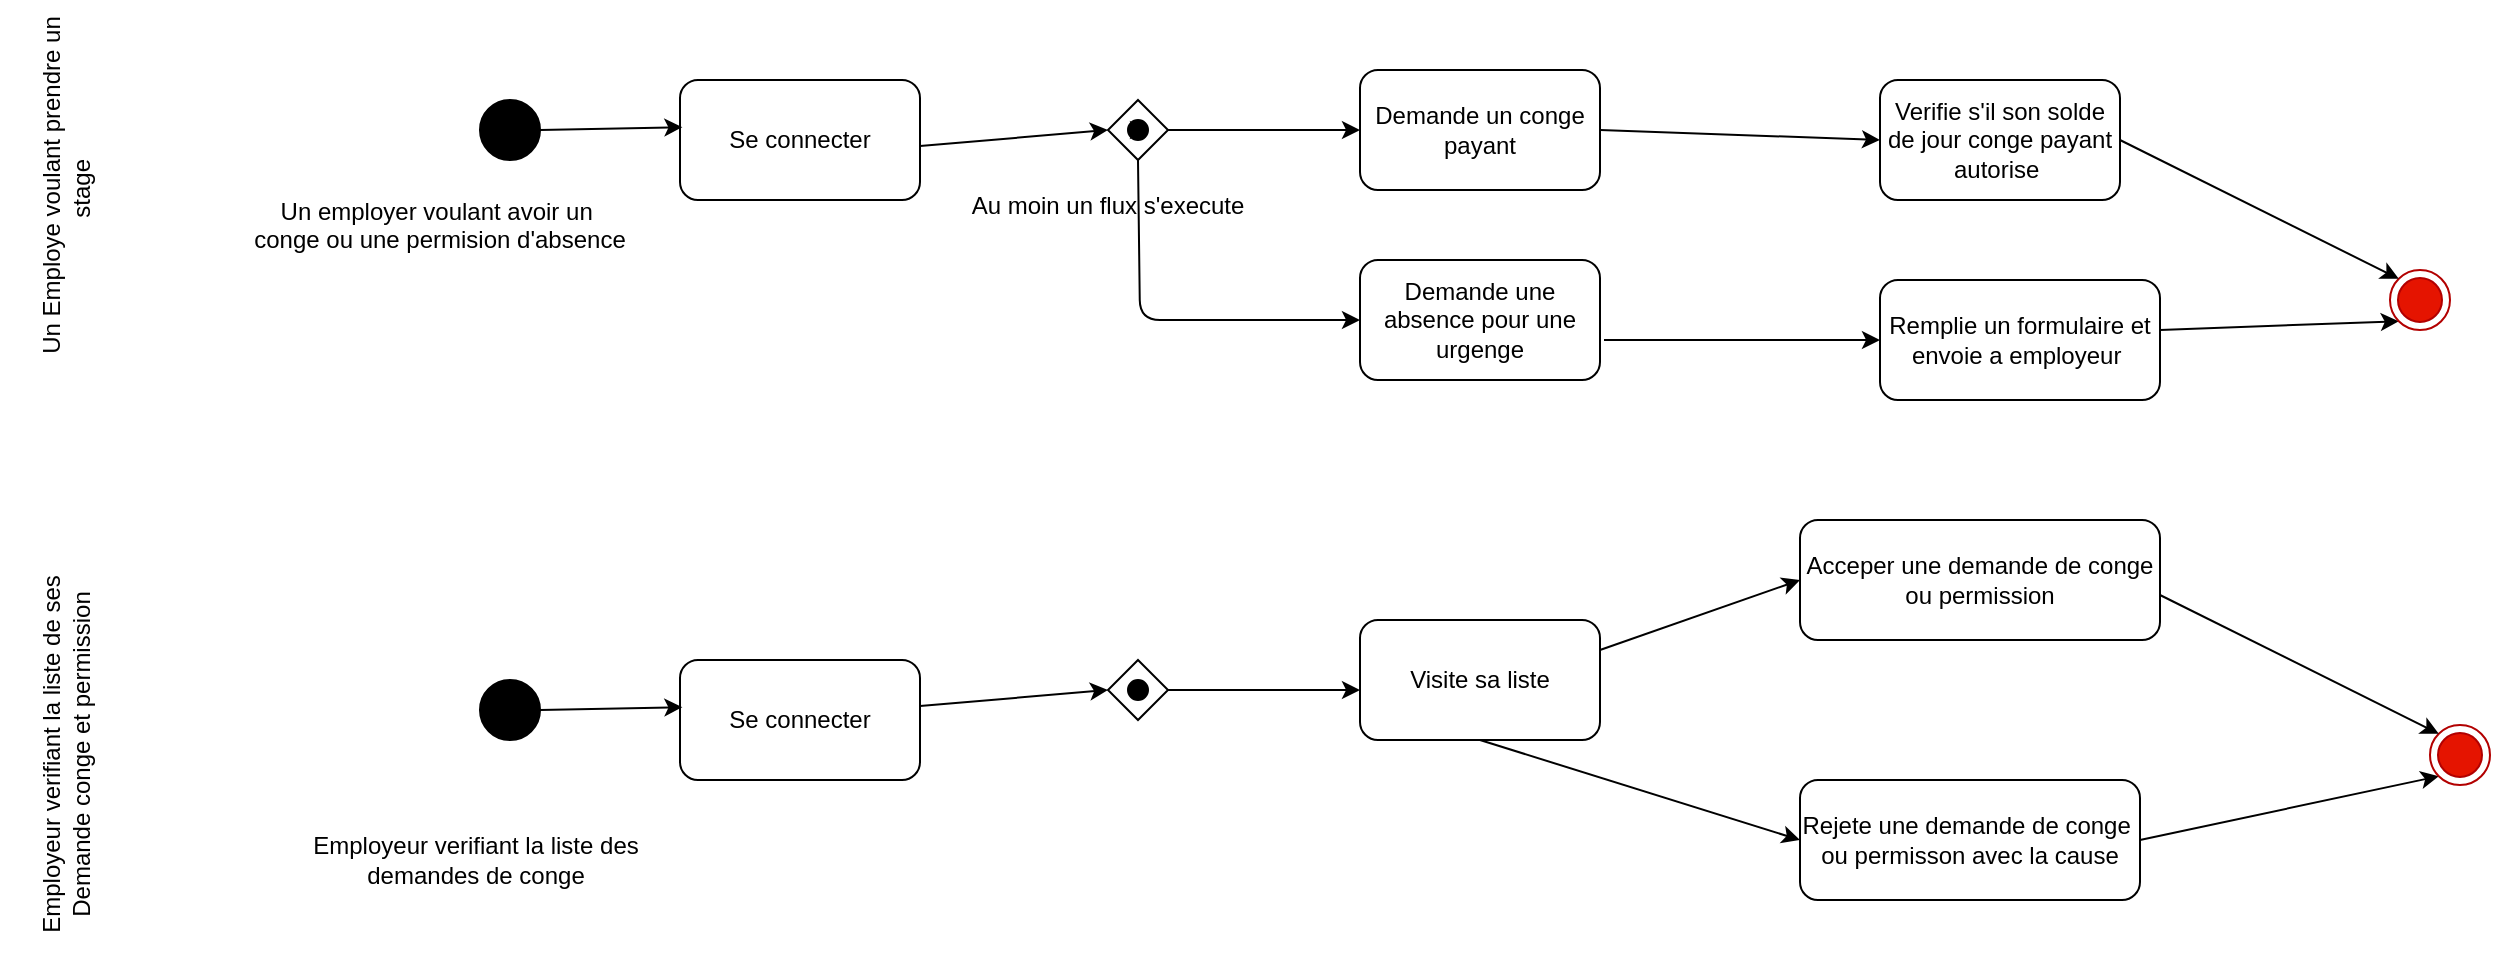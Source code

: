 <mxfile>
    <diagram id="uZ_lfkHKO8DVfGcip99D" name="Page-1">
        <mxGraphModel dx="2119" dy="662" grid="1" gridSize="10" guides="1" tooltips="1" connect="1" arrows="1" fold="1" page="1" pageScale="1" pageWidth="1200" pageHeight="1600" math="0" shadow="0">
            <root>
                <mxCell id="0"/>
                <mxCell id="1" parent="0"/>
                <mxCell id="2" value="" style="ellipse;fillColor=strokeColor;html=1;" vertex="1" parent="1">
                    <mxGeometry x="100" y="120" width="30" height="30" as="geometry"/>
                </mxCell>
                <mxCell id="3" value="Se connecter" style="rounded=1;whiteSpace=wrap;html=1;" vertex="1" parent="1">
                    <mxGeometry x="200" y="110" width="120" height="60" as="geometry"/>
                </mxCell>
                <mxCell id="4" value="Un Employe voulant prendre un stage&amp;nbsp;" style="text;html=1;align=center;verticalAlign=middle;whiteSpace=wrap;rounded=0;rotation=-90;" vertex="1" parent="1">
                    <mxGeometry x="-200" y="130" width="185" height="65" as="geometry"/>
                </mxCell>
                <mxCell id="5" style="edgeStyle=none;html=1;exitX=1;exitY=0.5;exitDx=0;exitDy=0;entryX=0.01;entryY=0.393;entryDx=0;entryDy=0;entryPerimeter=0;" edge="1" parent="1" target="3">
                    <mxGeometry relative="1" as="geometry">
                        <mxPoint x="130" y="135" as="sourcePoint"/>
                        <mxPoint x="195" y="135" as="targetPoint"/>
                    </mxGeometry>
                </mxCell>
                <mxCell id="6" value="&lt;div&gt;&lt;div&gt;&lt;br&gt;&lt;/div&gt;&lt;/div&gt;" style="text;html=1;align=center;verticalAlign=middle;resizable=0;points=[];autosize=1;strokeColor=none;fillColor=none;rotation=0;" vertex="1" parent="1">
                    <mxGeometry x="270" y="385" width="20" height="30" as="geometry"/>
                </mxCell>
                <mxCell id="7" value="Un employer voulant avoir un&amp;nbsp;&lt;div&gt;conge ou une permision d&#39;absence&lt;div&gt;&lt;br style=&quot;color: rgb(192, 192, 192); text-wrap-mode: nowrap;&quot;&gt;&lt;/div&gt;&lt;/div&gt;" style="text;html=1;align=center;verticalAlign=middle;whiteSpace=wrap;rounded=0;rotation=0;" vertex="1" parent="1">
                    <mxGeometry x="-20" y="170" width="200" height="40" as="geometry"/>
                </mxCell>
                <mxCell id="8" style="edgeStyle=none;html=1;entryX=0;entryY=0.5;entryDx=0;entryDy=0;" edge="1" parent="1" target="9">
                    <mxGeometry relative="1" as="geometry">
                        <mxPoint x="320" y="143" as="sourcePoint"/>
                    </mxGeometry>
                </mxCell>
                <mxCell id="9" value="" style="rhombus;" vertex="1" parent="1">
                    <mxGeometry x="414" y="120" width="30" height="30" as="geometry"/>
                </mxCell>
                <mxCell id="10" value="" style="ellipse;fillColor=strokeColor;html=1;" vertex="1" parent="1">
                    <mxGeometry x="424" y="130" width="10" height="10" as="geometry"/>
                </mxCell>
                <mxCell id="11" value="Au moin un flux s&#39;execute" style="text;html=1;align=center;verticalAlign=middle;whiteSpace=wrap;rounded=0;" vertex="1" parent="1">
                    <mxGeometry x="341" y="163" width="146" height="20" as="geometry"/>
                </mxCell>
                <mxCell id="14" style="edgeStyle=none;html=1;exitX=0.5;exitY=1;exitDx=0;exitDy=0;entryX=0;entryY=0.5;entryDx=0;entryDy=0;" edge="1" parent="1" target="16">
                    <mxGeometry relative="1" as="geometry">
                        <Array as="points">
                            <mxPoint x="430" y="230"/>
                        </Array>
                        <mxPoint x="429" y="150" as="sourcePoint"/>
                    </mxGeometry>
                </mxCell>
                <mxCell id="15" style="edgeStyle=none;html=1;exitX=1;exitY=0.5;exitDx=0;exitDy=0;entryX=0;entryY=0.5;entryDx=0;entryDy=0;" edge="1" parent="1" target="17">
                    <mxGeometry relative="1" as="geometry">
                        <mxPoint x="444" y="135" as="sourcePoint"/>
                    </mxGeometry>
                </mxCell>
                <mxCell id="16" value="Demande une absence pour une urgenge" style="rounded=1;whiteSpace=wrap;html=1;" vertex="1" parent="1">
                    <mxGeometry x="540" y="200" width="120" height="60" as="geometry"/>
                </mxCell>
                <mxCell id="17" value="Demande un conge payant" style="rounded=1;whiteSpace=wrap;html=1;" vertex="1" parent="1">
                    <mxGeometry x="540" y="105" width="120" height="60" as="geometry"/>
                </mxCell>
                <mxCell id="18" style="edgeStyle=none;html=1;exitX=1;exitY=0.5;exitDx=0;exitDy=0;entryX=0;entryY=0.5;entryDx=0;entryDy=0;" edge="1" parent="1" target="19">
                    <mxGeometry relative="1" as="geometry">
                        <Array as="points"/>
                        <mxPoint x="660" y="135" as="sourcePoint"/>
                        <mxPoint x="788" y="209" as="targetPoint"/>
                    </mxGeometry>
                </mxCell>
                <mxCell id="19" value="Verifie s&#39;il son solde de jour conge payant autorise&amp;nbsp;" style="rounded=1;whiteSpace=wrap;html=1;" vertex="1" parent="1">
                    <mxGeometry x="800" y="110" width="120" height="60" as="geometry"/>
                </mxCell>
                <mxCell id="20" value="Remplie un formulaire et envoie a employeur&amp;nbsp;" style="rounded=1;whiteSpace=wrap;html=1;" vertex="1" parent="1">
                    <mxGeometry x="800" y="210" width="140" height="60" as="geometry"/>
                </mxCell>
                <mxCell id="21" style="edgeStyle=none;html=1;exitX=1;exitY=0.5;exitDx=0;exitDy=0;entryX=0;entryY=0.5;entryDx=0;entryDy=0;" edge="1" parent="1" target="20">
                    <mxGeometry relative="1" as="geometry">
                        <Array as="points"/>
                        <mxPoint x="662" y="240" as="sourcePoint"/>
                        <mxPoint x="790" y="314" as="targetPoint"/>
                    </mxGeometry>
                </mxCell>
                <mxCell id="22" style="edgeStyle=none;html=1;exitX=1;exitY=0.5;exitDx=0;exitDy=0;entryX=0;entryY=1;entryDx=0;entryDy=0;" edge="1" parent="1" target="23">
                    <mxGeometry relative="1" as="geometry">
                        <mxPoint x="940" y="235" as="sourcePoint"/>
                    </mxGeometry>
                </mxCell>
                <mxCell id="23" value="" style="ellipse;html=1;shape=endState;fillColor=light-dark(#E51400,#FF3333);fontColor=#ffffff;strokeColor=#B20000;" vertex="1" parent="1">
                    <mxGeometry x="1055" y="205" width="30" height="30" as="geometry"/>
                </mxCell>
                <mxCell id="24" style="edgeStyle=none;html=1;exitX=1;exitY=0.5;exitDx=0;exitDy=0;entryX=0;entryY=0;entryDx=0;entryDy=0;" edge="1" parent="1" target="23" source="19">
                    <mxGeometry relative="1" as="geometry">
                        <Array as="points"/>
                        <mxPoint x="940" y="140" as="sourcePoint"/>
                        <mxPoint x="1050" y="210" as="targetPoint"/>
                    </mxGeometry>
                </mxCell>
                <mxCell id="25" value="Employeur verifiant la liste de ses Demande conge et permission" style="text;html=1;align=center;verticalAlign=middle;whiteSpace=wrap;rounded=0;rotation=-90;" vertex="1" parent="1">
                    <mxGeometry x="-212.5" y="415" width="210" height="65" as="geometry"/>
                </mxCell>
                <mxCell id="28" value="" style="ellipse;fillColor=strokeColor;html=1;" vertex="1" parent="1">
                    <mxGeometry x="100" y="410" width="30" height="30" as="geometry"/>
                </mxCell>
                <mxCell id="29" value="Se connecter" style="rounded=1;whiteSpace=wrap;html=1;" vertex="1" parent="1">
                    <mxGeometry x="200" y="400" width="120" height="60" as="geometry"/>
                </mxCell>
                <mxCell id="30" style="edgeStyle=none;html=1;exitX=1;exitY=0.5;exitDx=0;exitDy=0;entryX=0.01;entryY=0.393;entryDx=0;entryDy=0;entryPerimeter=0;" edge="1" parent="1" target="29">
                    <mxGeometry relative="1" as="geometry">
                        <mxPoint x="130" y="425" as="sourcePoint"/>
                        <mxPoint x="195" y="425" as="targetPoint"/>
                    </mxGeometry>
                </mxCell>
                <mxCell id="32" value="&lt;div&gt;&lt;div&gt;Employeur verifiant la liste des demandes de conge&lt;/div&gt;&lt;/div&gt;" style="text;html=1;align=center;verticalAlign=middle;whiteSpace=wrap;rounded=0;rotation=0;" vertex="1" parent="1">
                    <mxGeometry x="-2.5" y="480" width="200" height="40" as="geometry"/>
                </mxCell>
                <mxCell id="33" style="edgeStyle=none;html=1;entryX=0;entryY=0.5;entryDx=0;entryDy=0;" edge="1" parent="1" target="34">
                    <mxGeometry relative="1" as="geometry">
                        <mxPoint x="320" y="423" as="sourcePoint"/>
                    </mxGeometry>
                </mxCell>
                <mxCell id="34" value="" style="rhombus;" vertex="1" parent="1">
                    <mxGeometry x="414" y="400" width="30" height="30" as="geometry"/>
                </mxCell>
                <mxCell id="36" style="edgeStyle=none;html=1;exitX=1;exitY=0.5;exitDx=0;exitDy=0;entryX=0;entryY=0.5;entryDx=0;entryDy=0;" edge="1" parent="1">
                    <mxGeometry relative="1" as="geometry">
                        <mxPoint x="444" y="415" as="sourcePoint"/>
                        <mxPoint x="540" y="415" as="targetPoint"/>
                    </mxGeometry>
                </mxCell>
                <mxCell id="37" style="edgeStyle=none;html=1;exitX=0;exitY=0.5;exitDx=0;exitDy=0;entryX=1;entryY=0.5;entryDx=0;entryDy=0;" edge="1" parent="1" source="10" target="10">
                    <mxGeometry relative="1" as="geometry"/>
                </mxCell>
                <mxCell id="39" value="" style="ellipse;fillColor=strokeColor;html=1;" vertex="1" parent="1">
                    <mxGeometry x="424" y="410" width="10" height="10" as="geometry"/>
                </mxCell>
                <mxCell id="43" style="edgeStyle=none;html=1;exitX=0.5;exitY=1;exitDx=0;exitDy=0;entryX=0;entryY=0.5;entryDx=0;entryDy=0;" edge="1" parent="1" source="40" target="41">
                    <mxGeometry relative="1" as="geometry"/>
                </mxCell>
                <mxCell id="44" style="edgeStyle=none;html=1;exitX=1;exitY=0.25;exitDx=0;exitDy=0;entryX=0;entryY=0.5;entryDx=0;entryDy=0;" edge="1" parent="1" source="40" target="42">
                    <mxGeometry relative="1" as="geometry"/>
                </mxCell>
                <mxCell id="40" value="Visite sa liste" style="rounded=1;whiteSpace=wrap;html=1;" vertex="1" parent="1">
                    <mxGeometry x="540" y="380" width="120" height="60" as="geometry"/>
                </mxCell>
                <mxCell id="41" value="Rejete une demande de conge&amp;nbsp; ou permisson avec la cause" style="rounded=1;whiteSpace=wrap;html=1;" vertex="1" parent="1">
                    <mxGeometry x="760" y="460" width="170" height="60" as="geometry"/>
                </mxCell>
                <mxCell id="42" value="Acceper une demande de conge ou permission" style="rounded=1;whiteSpace=wrap;html=1;" vertex="1" parent="1">
                    <mxGeometry x="760" y="330" width="180" height="60" as="geometry"/>
                </mxCell>
                <mxCell id="48" style="edgeStyle=none;html=1;exitX=1;exitY=0.5;exitDx=0;exitDy=0;entryX=0;entryY=1;entryDx=0;entryDy=0;" edge="1" parent="1" target="49" source="41">
                    <mxGeometry relative="1" as="geometry">
                        <mxPoint x="960" y="462.5" as="sourcePoint"/>
                    </mxGeometry>
                </mxCell>
                <mxCell id="49" value="" style="ellipse;html=1;shape=endState;fillColor=light-dark(#E51400,#FF3333);fontColor=#ffffff;strokeColor=#B20000;" vertex="1" parent="1">
                    <mxGeometry x="1075" y="432.5" width="30" height="30" as="geometry"/>
                </mxCell>
                <mxCell id="50" style="edgeStyle=none;html=1;exitX=1;exitY=0.5;exitDx=0;exitDy=0;entryX=0;entryY=0;entryDx=0;entryDy=0;" edge="1" parent="1" target="49">
                    <mxGeometry relative="1" as="geometry">
                        <Array as="points"/>
                        <mxPoint x="940" y="367.5" as="sourcePoint"/>
                        <mxPoint x="1070" y="437.5" as="targetPoint"/>
                    </mxGeometry>
                </mxCell>
            </root>
        </mxGraphModel>
    </diagram>
</mxfile>
